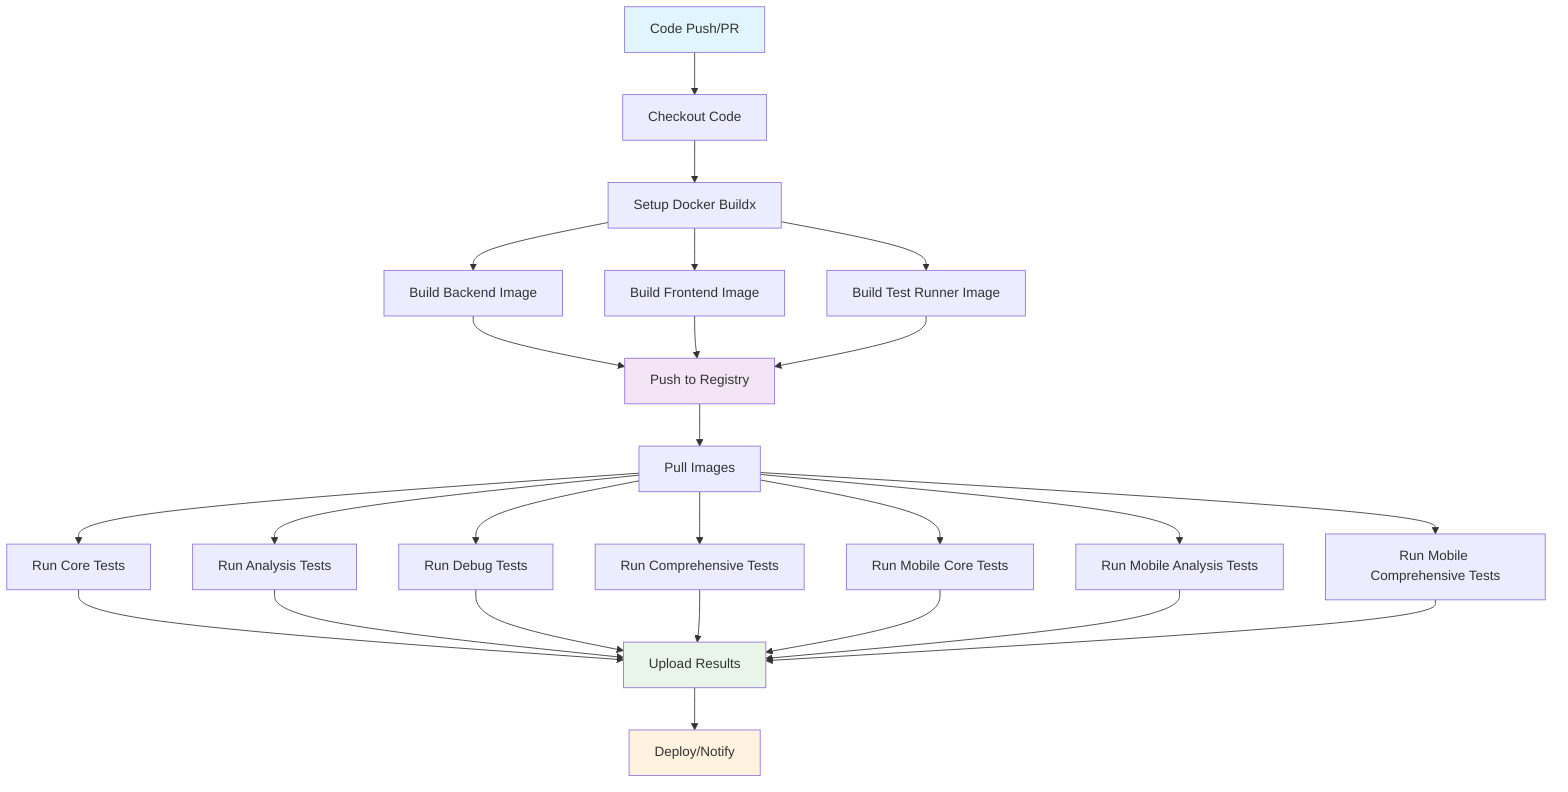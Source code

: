 graph TD
    A[Code Push/PR] --> B[Checkout Code]
    B --> C[Setup Docker Buildx]
    C --> D[Build Backend Image]
    C --> E[Build Frontend Image]
    C --> F[Build Test Runner Image]

    D --> G[Push to Registry]
    E --> G
    F --> G

    G --> H[Pull Images]
    H --> I[Run Core Tests]
    H --> J[Run Analysis Tests]
    H --> K[Run Debug Tests]
    H --> L[Run Comprehensive Tests]
    H --> M[Run Mobile Core Tests]
    H --> N[Run Mobile Analysis Tests]
    H --> O[Run Mobile Comprehensive Tests]

    I --> P[Upload Results]
    J --> P
    K --> P
    L --> P
    M --> P
    N --> P
    O --> P

    P --> Q[Deploy/Notify]

    style A fill:#e1f5fe
    style G fill:#f3e5f5
    style P fill:#e8f5e8
    style Q fill:#fff3e0